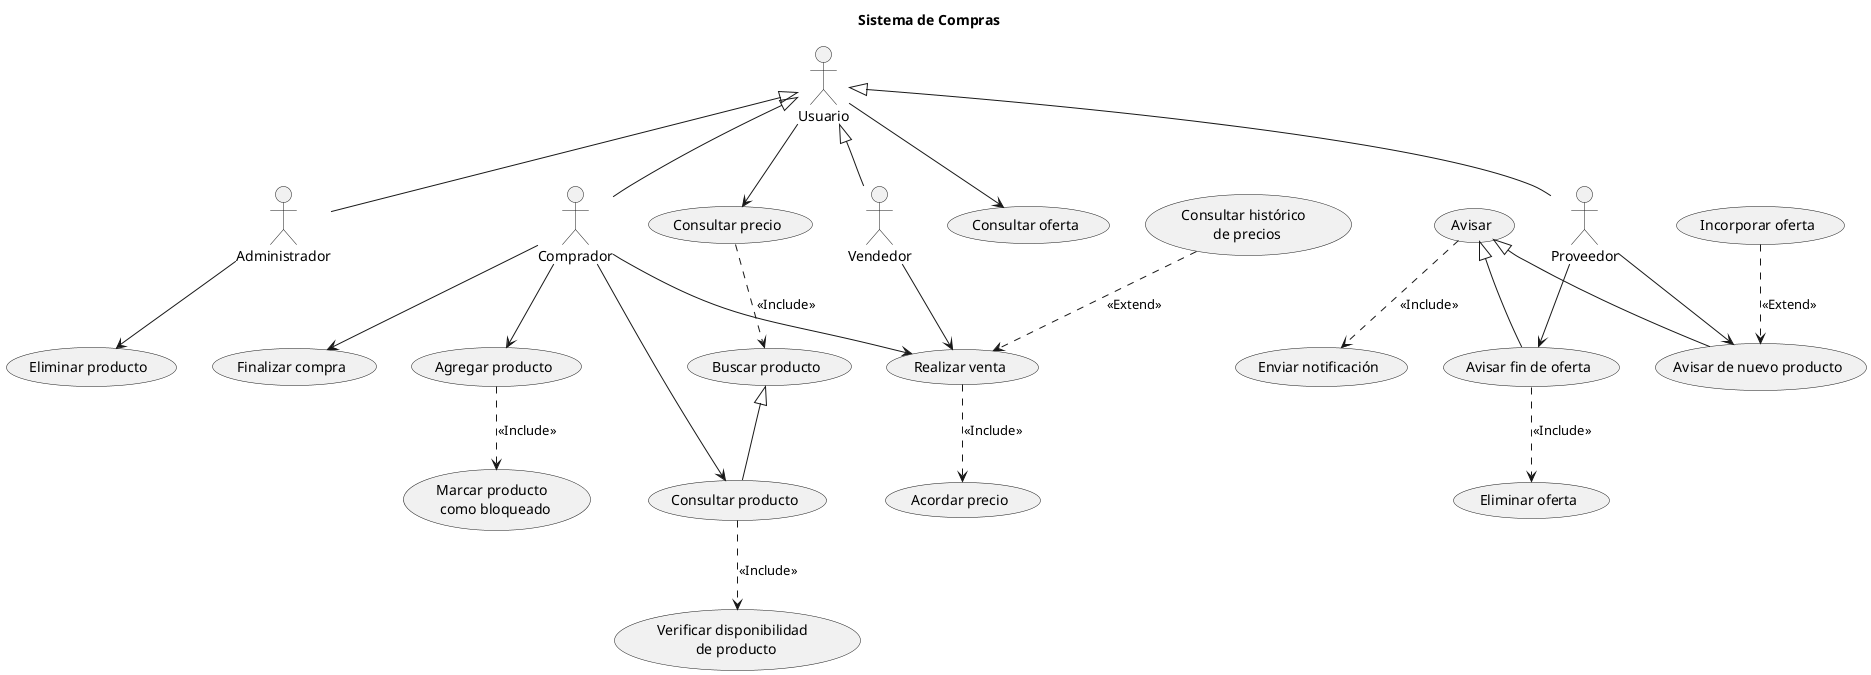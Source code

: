 @startuml sistema_de_compras
title Sistema de Compras

:Administrador: as A1
:Comprador: as A2
:Proveedor: as A3
:Usuario: as A4
:Vendedor: as A5

(Acordar precio) as UC1
(Agregar producto)  as UC2
(Avisar)  as UC3
(Avisar de nuevo producto) as UC4
(Avisar fin de oferta) as UC5
(Buscar producto) as UC6
(Consultar histórico \n de precios) as UC7
(Consultar oferta) as UC8
(Consultar precio) as UC9
(Consultar producto) as UC10
(Eliminar oferta) as UC11
(Eliminar producto) as UC12
(Enviar notificación) as UC13
(Finalizar compra) as UC14
(Incorporar oferta) as UC15
(Marcar producto \n como bloqueado) as UC16
(Realizar venta) as UC17
(Verificar disponibilidad \n de producto) as UC18

A1 --> UC12
A2 --> UC2
A2 --> UC10
A2 --> UC14
A2 --> UC17
A3 --> UC4
A3 --> UC5
A4 --> UC8
A4 --> UC9
A5 --> UC17

A4 <|-- A1
A4 <|-- A2
A4 <|-- A3
A4 <|-- A5
UC3 <|-- UC4
UC3 <|-- UC5
UC6 <|-- UC10

UC7 ..> UC17 : <<Extend>>
UC15 ..> UC4 : <<Extend>>

UC2 ..> UC16 : <<Include>>
UC3 ..> UC13 : <<Include>>
UC5 ..> UC11 : <<Include>>
UC9 ..> UC6 : <<Include>>
UC10 ..> UC18 : <<Include>>
UC17 ..> UC1 : <<Include>>

@enduml
